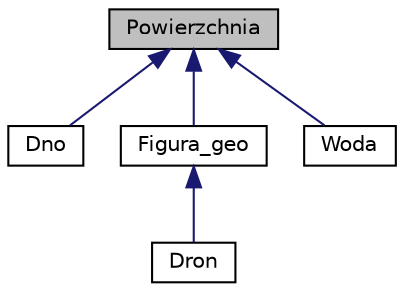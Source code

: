 digraph "Powierzchnia"
{
  edge [fontname="Helvetica",fontsize="10",labelfontname="Helvetica",labelfontsize="10"];
  node [fontname="Helvetica",fontsize="10",shape=record];
  Node0 [label="Powierzchnia",height=0.2,width=0.4,color="black", fillcolor="grey75", style="filled", fontcolor="black"];
  Node0 -> Node1 [dir="back",color="midnightblue",fontsize="10",style="solid",fontname="Helvetica"];
  Node1 [label="Dno",height=0.2,width=0.4,color="black", fillcolor="white", style="filled",URL="$class_dno.html",tooltip="Pochodna klasa powierzchni, realizujaca modelowanie dna. "];
  Node0 -> Node2 [dir="back",color="midnightblue",fontsize="10",style="solid",fontname="Helvetica"];
  Node2 [label="Figura_geo",height=0.2,width=0.4,color="black", fillcolor="white", style="filled",URL="$class_figura__geo.html",tooltip="Klasa pochodna powierzchni, realizujaca modelowanie figury geometrycznej. "];
  Node2 -> Node3 [dir="back",color="midnightblue",fontsize="10",style="solid",fontname="Helvetica"];
  Node3 [label="Dron",height=0.2,width=0.4,color="black", fillcolor="white", style="filled",URL="$class_dron.html",tooltip="Klasa pochodna figury geometrycznej realizujaca modelowanie drona. "];
  Node0 -> Node4 [dir="back",color="midnightblue",fontsize="10",style="solid",fontname="Helvetica"];
  Node4 [label="Woda",height=0.2,width=0.4,color="black", fillcolor="white", style="filled",URL="$class_woda.html",tooltip="Pochodna klasa powierzchni, realizujaca modelowanie wody. "];
}
